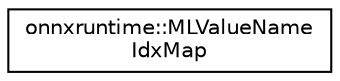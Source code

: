 digraph "Graphical Class Hierarchy"
{
  edge [fontname="Helvetica",fontsize="10",labelfontname="Helvetica",labelfontsize="10"];
  node [fontname="Helvetica",fontsize="10",shape=record];
  rankdir="LR";
  Node0 [label="onnxruntime::MLValueName\lIdxMap",height=0.2,width=0.4,color="black", fillcolor="white", style="filled",URL="$classonnxruntime_1_1MLValueNameIdxMap.html"];
}
